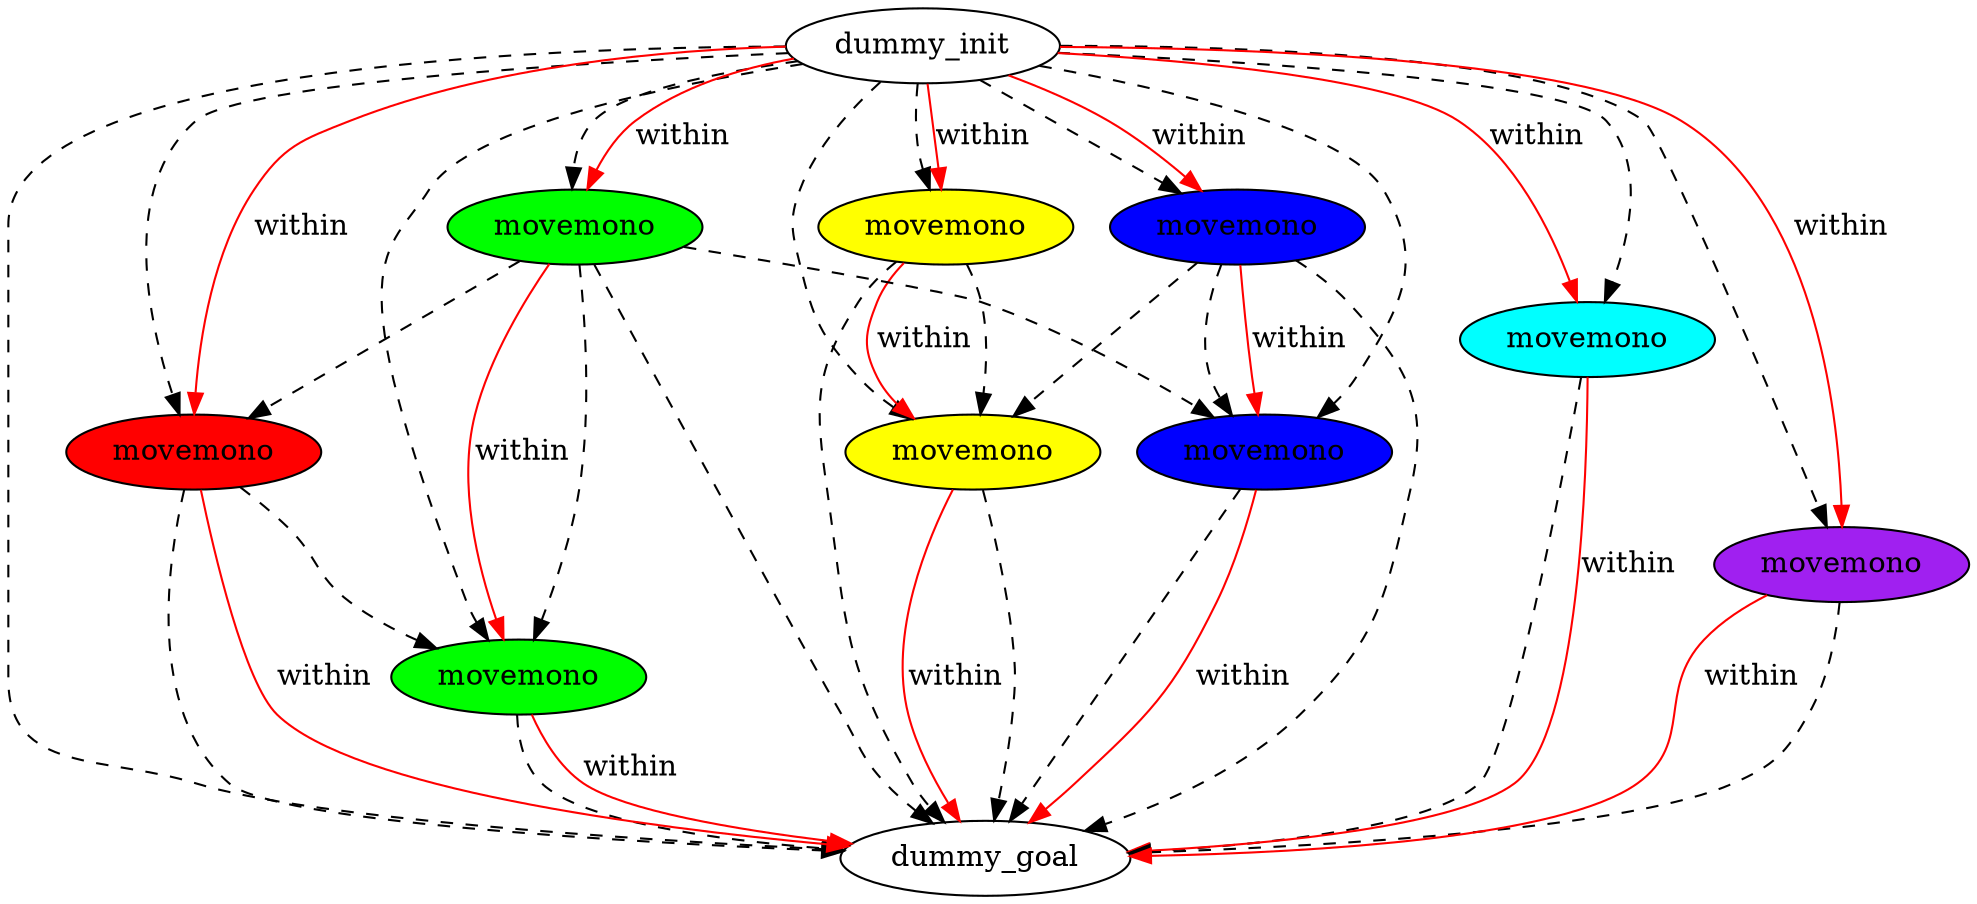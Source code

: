digraph {
	"2a5252c8-d4d6-08b4-6322-5384a1fc53c3" [label=dummy_init fillcolor=white style=filled]
	"93c5e8ca-8609-e0dd-ba58-7f10d76f62d6" [label=dummy_goal fillcolor=white style=filled]
	"33e77548-6077-6e15-5817-1b35e663074d" [label=movemono fillcolor=green style=filled]
	"e46ba2a0-f3e2-7bb3-2e0b-847fce30d77f" [label=movemono fillcolor=yellow style=filled]
	"66ff8fe3-58df-3df6-3b74-3d05e3fa7265" [label=movemono fillcolor=yellow style=filled]
	"13fa0b22-3597-1f2f-6497-2ae136a5ddd5" [label=movemono fillcolor=cyan style=filled]
	"a2444fd3-1aa5-c53b-d668-ad5cc388e5e6" [label=movemono fillcolor=purple style=filled]
	"a8a5c8c3-a945-ed30-3e6f-1bdf2b3f0b1b" [label=movemono fillcolor=blue style=filled]
	"0c2ccde9-2e55-dbfb-a750-b8bbc9405d8b" [label=movemono fillcolor=blue style=filled]
	"e3c10d30-adfa-5787-8722-b46f64fcf169" [label=movemono fillcolor=red style=filled]
	"5b9f15c8-fa63-4f76-c34b-a4589fc63a31" [label=movemono fillcolor=green style=filled]
	"2a5252c8-d4d6-08b4-6322-5384a1fc53c3" -> "66ff8fe3-58df-3df6-3b74-3d05e3fa7265" [color=black style=dashed]
	"66ff8fe3-58df-3df6-3b74-3d05e3fa7265" -> "93c5e8ca-8609-e0dd-ba58-7f10d76f62d6" [color=black style=dashed]
	"e3c10d30-adfa-5787-8722-b46f64fcf169" -> "33e77548-6077-6e15-5817-1b35e663074d" [color=black style=dashed]
	"66ff8fe3-58df-3df6-3b74-3d05e3fa7265" -> "e46ba2a0-f3e2-7bb3-2e0b-847fce30d77f" [color=black style=dashed]
	"e46ba2a0-f3e2-7bb3-2e0b-847fce30d77f" -> "93c5e8ca-8609-e0dd-ba58-7f10d76f62d6" [color=black style=dashed]
	"33e77548-6077-6e15-5817-1b35e663074d" -> "93c5e8ca-8609-e0dd-ba58-7f10d76f62d6" [color=black style=dashed]
	"2a5252c8-d4d6-08b4-6322-5384a1fc53c3" -> "33e77548-6077-6e15-5817-1b35e663074d" [color=black style=dashed]
	"5b9f15c8-fa63-4f76-c34b-a4589fc63a31" -> "33e77548-6077-6e15-5817-1b35e663074d" [color=black style=dashed]
	"a2444fd3-1aa5-c53b-d668-ad5cc388e5e6" -> "93c5e8ca-8609-e0dd-ba58-7f10d76f62d6" [color=black style=dashed]
	"0c2ccde9-2e55-dbfb-a750-b8bbc9405d8b" -> "93c5e8ca-8609-e0dd-ba58-7f10d76f62d6" [color=black style=dashed]
	"2a5252c8-d4d6-08b4-6322-5384a1fc53c3" -> "5b9f15c8-fa63-4f76-c34b-a4589fc63a31" [color=black style=dashed]
	"5b9f15c8-fa63-4f76-c34b-a4589fc63a31" -> "93c5e8ca-8609-e0dd-ba58-7f10d76f62d6" [color=black style=dashed]
	"2a5252c8-d4d6-08b4-6322-5384a1fc53c3" -> "a2444fd3-1aa5-c53b-d668-ad5cc388e5e6" [color=black style=dashed]
	"2a5252c8-d4d6-08b4-6322-5384a1fc53c3" -> "93c5e8ca-8609-e0dd-ba58-7f10d76f62d6" [color=black style=dashed]
	"2a5252c8-d4d6-08b4-6322-5384a1fc53c3" -> "0c2ccde9-2e55-dbfb-a750-b8bbc9405d8b" [color=black style=dashed]
	"2a5252c8-d4d6-08b4-6322-5384a1fc53c3" -> "13fa0b22-3597-1f2f-6497-2ae136a5ddd5" [color=black style=dashed]
	"2a5252c8-d4d6-08b4-6322-5384a1fc53c3" -> "e46ba2a0-f3e2-7bb3-2e0b-847fce30d77f" [color=black style=dashed]
	"5b9f15c8-fa63-4f76-c34b-a4589fc63a31" -> "e3c10d30-adfa-5787-8722-b46f64fcf169" [color=black style=dashed]
	"0c2ccde9-2e55-dbfb-a750-b8bbc9405d8b" -> "a8a5c8c3-a945-ed30-3e6f-1bdf2b3f0b1b" [color=black style=dashed]
	"a8a5c8c3-a945-ed30-3e6f-1bdf2b3f0b1b" -> "93c5e8ca-8609-e0dd-ba58-7f10d76f62d6" [color=black style=dashed]
	"2a5252c8-d4d6-08b4-6322-5384a1fc53c3" -> "e3c10d30-adfa-5787-8722-b46f64fcf169" [color=black style=dashed]
	"2a5252c8-d4d6-08b4-6322-5384a1fc53c3" -> "a8a5c8c3-a945-ed30-3e6f-1bdf2b3f0b1b" [color=black style=dashed]
	"e3c10d30-adfa-5787-8722-b46f64fcf169" -> "93c5e8ca-8609-e0dd-ba58-7f10d76f62d6" [color=black style=dashed]
	"13fa0b22-3597-1f2f-6497-2ae136a5ddd5" -> "93c5e8ca-8609-e0dd-ba58-7f10d76f62d6" [color=black style=dashed]
	"5b9f15c8-fa63-4f76-c34b-a4589fc63a31" -> "a8a5c8c3-a945-ed30-3e6f-1bdf2b3f0b1b" [color=black style=dashed]
	"0c2ccde9-2e55-dbfb-a750-b8bbc9405d8b" -> "e46ba2a0-f3e2-7bb3-2e0b-847fce30d77f" [color=black style=dashed]
	"2a5252c8-d4d6-08b4-6322-5384a1fc53c3" -> "a2444fd3-1aa5-c53b-d668-ad5cc388e5e6" [label=within color=red]
	"2a5252c8-d4d6-08b4-6322-5384a1fc53c3" -> "e3c10d30-adfa-5787-8722-b46f64fcf169" [label=within color=red]
	"a8a5c8c3-a945-ed30-3e6f-1bdf2b3f0b1b" -> "93c5e8ca-8609-e0dd-ba58-7f10d76f62d6" [label=within color=red]
	"a2444fd3-1aa5-c53b-d668-ad5cc388e5e6" -> "93c5e8ca-8609-e0dd-ba58-7f10d76f62d6" [label=within color=red]
	"5b9f15c8-fa63-4f76-c34b-a4589fc63a31" -> "33e77548-6077-6e15-5817-1b35e663074d" [label=within color=red]
	"2a5252c8-d4d6-08b4-6322-5384a1fc53c3" -> "13fa0b22-3597-1f2f-6497-2ae136a5ddd5" [label=within color=red]
	"2a5252c8-d4d6-08b4-6322-5384a1fc53c3" -> "66ff8fe3-58df-3df6-3b74-3d05e3fa7265" [label=within color=red]
	"2a5252c8-d4d6-08b4-6322-5384a1fc53c3" -> "5b9f15c8-fa63-4f76-c34b-a4589fc63a31" [label=within color=red]
	"0c2ccde9-2e55-dbfb-a750-b8bbc9405d8b" -> "a8a5c8c3-a945-ed30-3e6f-1bdf2b3f0b1b" [label=within color=red]
	"e3c10d30-adfa-5787-8722-b46f64fcf169" -> "93c5e8ca-8609-e0dd-ba58-7f10d76f62d6" [label=within color=red]
	"13fa0b22-3597-1f2f-6497-2ae136a5ddd5" -> "93c5e8ca-8609-e0dd-ba58-7f10d76f62d6" [label=within color=red]
	"33e77548-6077-6e15-5817-1b35e663074d" -> "93c5e8ca-8609-e0dd-ba58-7f10d76f62d6" [label=within color=red]
	"2a5252c8-d4d6-08b4-6322-5384a1fc53c3" -> "0c2ccde9-2e55-dbfb-a750-b8bbc9405d8b" [label=within color=red]
	"e46ba2a0-f3e2-7bb3-2e0b-847fce30d77f" -> "93c5e8ca-8609-e0dd-ba58-7f10d76f62d6" [label=within color=red]
	"66ff8fe3-58df-3df6-3b74-3d05e3fa7265" -> "e46ba2a0-f3e2-7bb3-2e0b-847fce30d77f" [label=within color=red]
}
